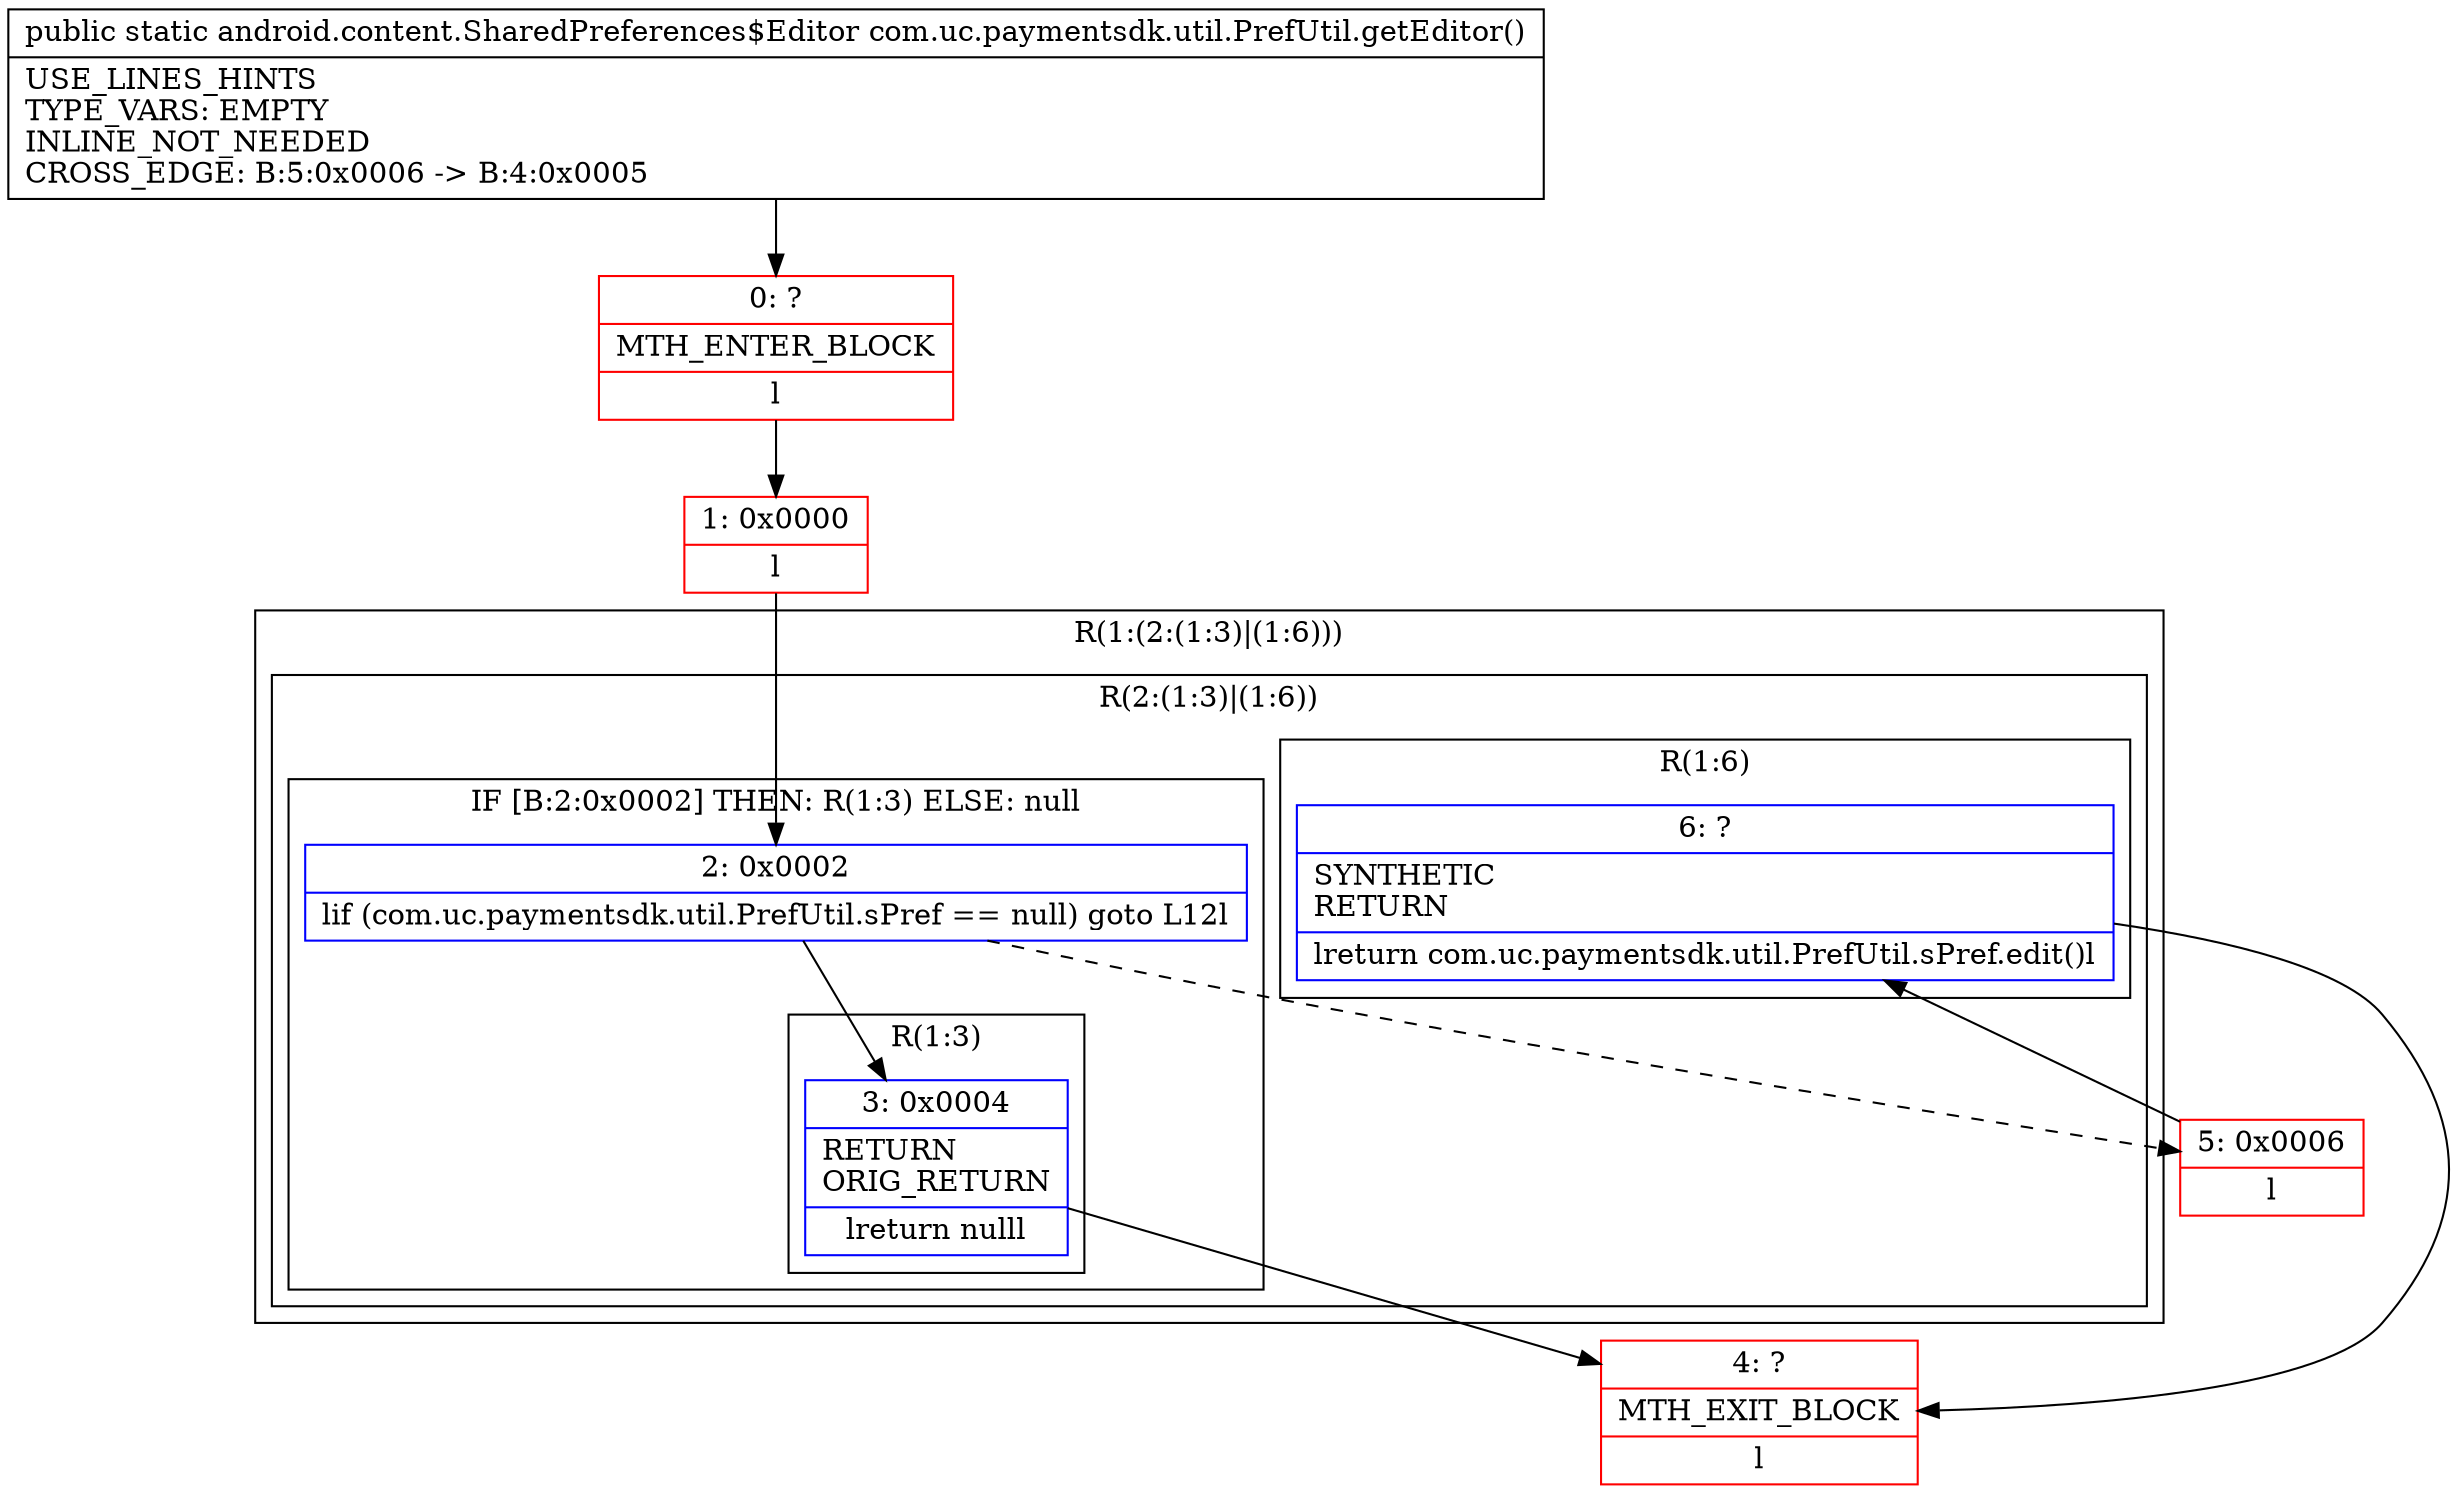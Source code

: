 digraph "CFG forcom.uc.paymentsdk.util.PrefUtil.getEditor()Landroid\/content\/SharedPreferences$Editor;" {
subgraph cluster_Region_1337707271 {
label = "R(1:(2:(1:3)|(1:6)))";
node [shape=record,color=blue];
subgraph cluster_Region_1760409041 {
label = "R(2:(1:3)|(1:6))";
node [shape=record,color=blue];
subgraph cluster_IfRegion_2126451112 {
label = "IF [B:2:0x0002] THEN: R(1:3) ELSE: null";
node [shape=record,color=blue];
Node_2 [shape=record,label="{2\:\ 0x0002|lif (com.uc.paymentsdk.util.PrefUtil.sPref == null) goto L12l}"];
subgraph cluster_Region_97715009 {
label = "R(1:3)";
node [shape=record,color=blue];
Node_3 [shape=record,label="{3\:\ 0x0004|RETURN\lORIG_RETURN\l|lreturn nulll}"];
}
}
subgraph cluster_Region_337711887 {
label = "R(1:6)";
node [shape=record,color=blue];
Node_6 [shape=record,label="{6\:\ ?|SYNTHETIC\lRETURN\l|lreturn com.uc.paymentsdk.util.PrefUtil.sPref.edit()l}"];
}
}
}
Node_0 [shape=record,color=red,label="{0\:\ ?|MTH_ENTER_BLOCK\l|l}"];
Node_1 [shape=record,color=red,label="{1\:\ 0x0000|l}"];
Node_4 [shape=record,color=red,label="{4\:\ ?|MTH_EXIT_BLOCK\l|l}"];
Node_5 [shape=record,color=red,label="{5\:\ 0x0006|l}"];
MethodNode[shape=record,label="{public static android.content.SharedPreferences$Editor com.uc.paymentsdk.util.PrefUtil.getEditor()  | USE_LINES_HINTS\lTYPE_VARS: EMPTY\lINLINE_NOT_NEEDED\lCROSS_EDGE: B:5:0x0006 \-\> B:4:0x0005\l}"];
MethodNode -> Node_0;
Node_2 -> Node_3;
Node_2 -> Node_5[style=dashed];
Node_3 -> Node_4;
Node_6 -> Node_4;
Node_0 -> Node_1;
Node_1 -> Node_2;
Node_5 -> Node_6;
}

